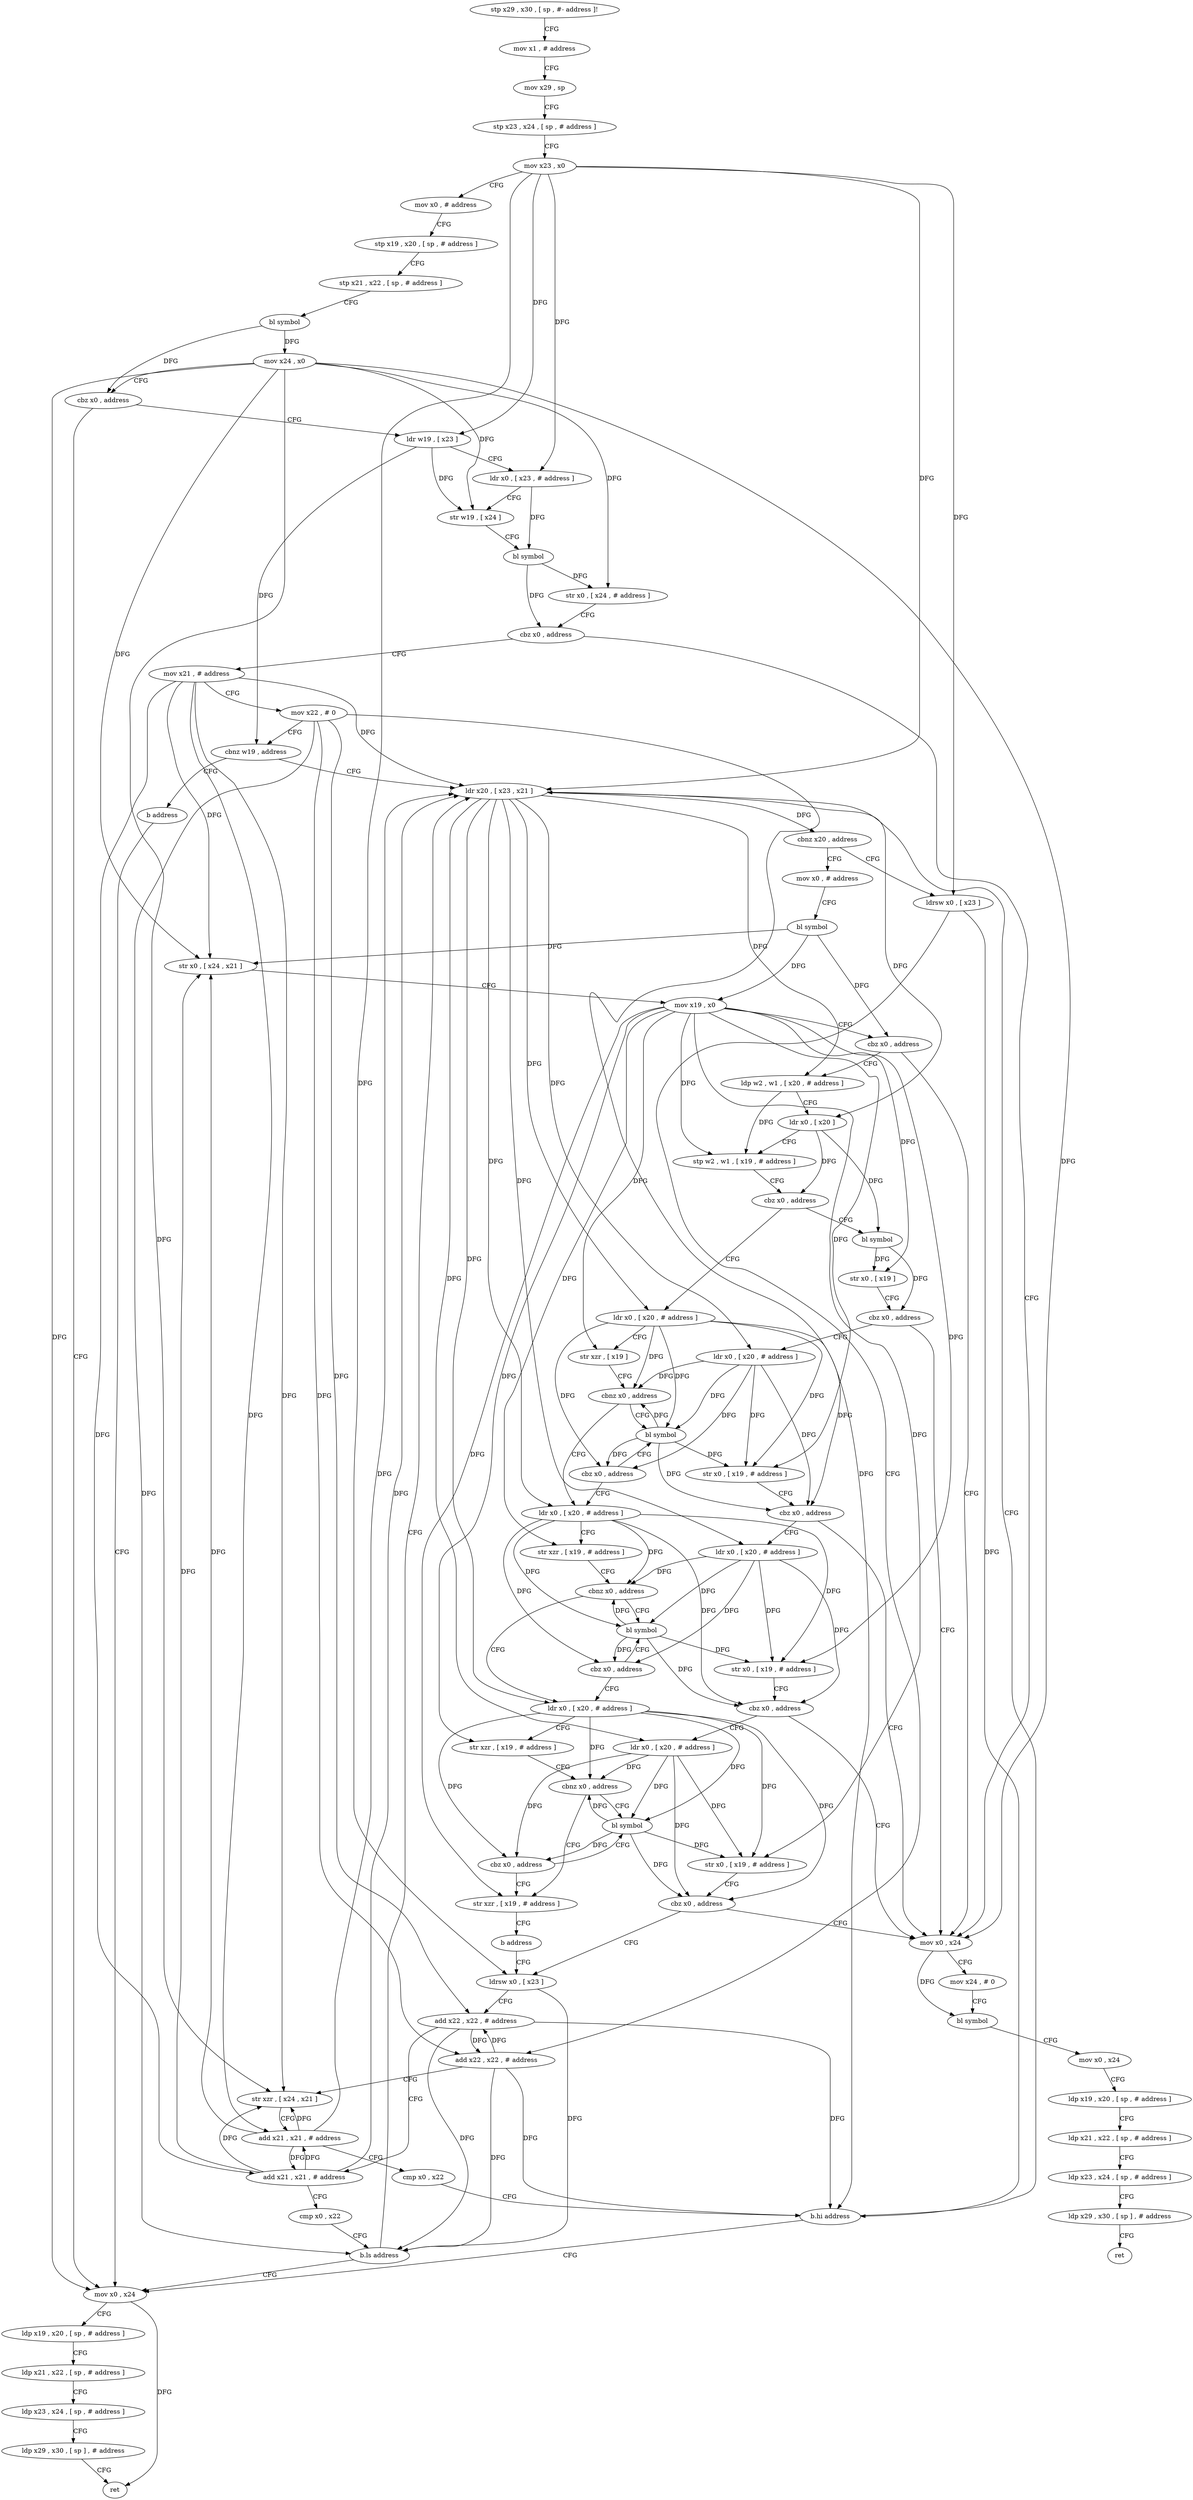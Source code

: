 digraph "func" {
"139000" [label = "stp x29 , x30 , [ sp , #- address ]!" ]
"139004" [label = "mov x1 , # address" ]
"139008" [label = "mov x29 , sp" ]
"139012" [label = "stp x23 , x24 , [ sp , # address ]" ]
"139016" [label = "mov x23 , x0" ]
"139020" [label = "mov x0 , # address" ]
"139024" [label = "stp x19 , x20 , [ sp , # address ]" ]
"139028" [label = "stp x21 , x22 , [ sp , # address ]" ]
"139032" [label = "bl symbol" ]
"139036" [label = "mov x24 , x0" ]
"139040" [label = "cbz x0 , address" ]
"139248" [label = "mov x0 , x24" ]
"139044" [label = "ldr w19 , [ x23 ]" ]
"139252" [label = "ldp x19 , x20 , [ sp , # address ]" ]
"139256" [label = "ldp x21 , x22 , [ sp , # address ]" ]
"139260" [label = "ldp x23 , x24 , [ sp , # address ]" ]
"139264" [label = "ldp x29 , x30 , [ sp ] , # address" ]
"139268" [label = "ret" ]
"139048" [label = "ldr x0 , [ x23 , # address ]" ]
"139052" [label = "str w19 , [ x24 ]" ]
"139056" [label = "bl symbol" ]
"139060" [label = "str x0 , [ x24 , # address ]" ]
"139064" [label = "cbz x0 , address" ]
"139320" [label = "mov x0 , x24" ]
"139068" [label = "mov x21 , # address" ]
"139324" [label = "mov x24 , # 0" ]
"139328" [label = "bl symbol" ]
"139332" [label = "mov x0 , x24" ]
"139336" [label = "ldp x19 , x20 , [ sp , # address ]" ]
"139340" [label = "ldp x21 , x22 , [ sp , # address ]" ]
"139344" [label = "ldp x23 , x24 , [ sp , # address ]" ]
"139348" [label = "ldp x29 , x30 , [ sp ] , # address" ]
"139352" [label = "ret" ]
"139072" [label = "mov x22 , # 0" ]
"139076" [label = "cbnz w19 , address" ]
"139216" [label = "ldr x20 , [ x23 , x21 ]" ]
"139080" [label = "b address" ]
"139220" [label = "cbnz x20 , address" ]
"139088" [label = "mov x0 , # address" ]
"139224" [label = "ldrsw x0 , [ x23 ]" ]
"139092" [label = "bl symbol" ]
"139096" [label = "str x0 , [ x24 , x21 ]" ]
"139100" [label = "mov x19 , x0" ]
"139104" [label = "cbz x0 , address" ]
"139108" [label = "ldp w2 , w1 , [ x20 , # address ]" ]
"139228" [label = "add x22 , x22 , # address" ]
"139232" [label = "str xzr , [ x24 , x21 ]" ]
"139236" [label = "add x21 , x21 , # address" ]
"139240" [label = "cmp x0 , x22" ]
"139244" [label = "b.hi address" ]
"139112" [label = "ldr x0 , [ x20 ]" ]
"139116" [label = "stp w2 , w1 , [ x19 , # address ]" ]
"139120" [label = "cbz x0 , address" ]
"139272" [label = "ldr x0 , [ x20 , # address ]" ]
"139124" [label = "bl symbol" ]
"139276" [label = "str xzr , [ x19 ]" ]
"139280" [label = "cbnz x0 , address" ]
"139144" [label = "bl symbol" ]
"139284" [label = "ldr x0 , [ x20 , # address ]" ]
"139128" [label = "str x0 , [ x19 ]" ]
"139132" [label = "cbz x0 , address" ]
"139136" [label = "ldr x0 , [ x20 , # address ]" ]
"139148" [label = "str x0 , [ x19 , # address ]" ]
"139152" [label = "cbz x0 , address" ]
"139156" [label = "ldr x0 , [ x20 , # address ]" ]
"139288" [label = "str xzr , [ x19 , # address ]" ]
"139292" [label = "cbnz x0 , address" ]
"139164" [label = "bl symbol" ]
"139296" [label = "ldr x0 , [ x20 , # address ]" ]
"139140" [label = "cbz x0 , address" ]
"139160" [label = "cbz x0 , address" ]
"139168" [label = "str x0 , [ x19 , # address ]" ]
"139172" [label = "cbz x0 , address" ]
"139176" [label = "ldr x0 , [ x20 , # address ]" ]
"139300" [label = "str xzr , [ x19 , # address ]" ]
"139304" [label = "cbnz x0 , address" ]
"139184" [label = "bl symbol" ]
"139308" [label = "str xzr , [ x19 , # address ]" ]
"139180" [label = "cbz x0 , address" ]
"139188" [label = "str x0 , [ x19 , # address ]" ]
"139192" [label = "cbz x0 , address" ]
"139196" [label = "ldrsw x0 , [ x23 ]" ]
"139312" [label = "b address" ]
"139200" [label = "add x22 , x22 , # address" ]
"139204" [label = "add x21 , x21 , # address" ]
"139208" [label = "cmp x0 , x22" ]
"139212" [label = "b.ls address" ]
"139000" -> "139004" [ label = "CFG" ]
"139004" -> "139008" [ label = "CFG" ]
"139008" -> "139012" [ label = "CFG" ]
"139012" -> "139016" [ label = "CFG" ]
"139016" -> "139020" [ label = "CFG" ]
"139016" -> "139044" [ label = "DFG" ]
"139016" -> "139048" [ label = "DFG" ]
"139016" -> "139216" [ label = "DFG" ]
"139016" -> "139224" [ label = "DFG" ]
"139016" -> "139196" [ label = "DFG" ]
"139020" -> "139024" [ label = "CFG" ]
"139024" -> "139028" [ label = "CFG" ]
"139028" -> "139032" [ label = "CFG" ]
"139032" -> "139036" [ label = "DFG" ]
"139032" -> "139040" [ label = "DFG" ]
"139036" -> "139040" [ label = "CFG" ]
"139036" -> "139248" [ label = "DFG" ]
"139036" -> "139052" [ label = "DFG" ]
"139036" -> "139060" [ label = "DFG" ]
"139036" -> "139320" [ label = "DFG" ]
"139036" -> "139096" [ label = "DFG" ]
"139036" -> "139232" [ label = "DFG" ]
"139040" -> "139248" [ label = "CFG" ]
"139040" -> "139044" [ label = "CFG" ]
"139248" -> "139252" [ label = "CFG" ]
"139248" -> "139268" [ label = "DFG" ]
"139044" -> "139048" [ label = "CFG" ]
"139044" -> "139052" [ label = "DFG" ]
"139044" -> "139076" [ label = "DFG" ]
"139252" -> "139256" [ label = "CFG" ]
"139256" -> "139260" [ label = "CFG" ]
"139260" -> "139264" [ label = "CFG" ]
"139264" -> "139268" [ label = "CFG" ]
"139048" -> "139052" [ label = "CFG" ]
"139048" -> "139056" [ label = "DFG" ]
"139052" -> "139056" [ label = "CFG" ]
"139056" -> "139060" [ label = "DFG" ]
"139056" -> "139064" [ label = "DFG" ]
"139060" -> "139064" [ label = "CFG" ]
"139064" -> "139320" [ label = "CFG" ]
"139064" -> "139068" [ label = "CFG" ]
"139320" -> "139324" [ label = "CFG" ]
"139320" -> "139328" [ label = "DFG" ]
"139068" -> "139072" [ label = "CFG" ]
"139068" -> "139216" [ label = "DFG" ]
"139068" -> "139096" [ label = "DFG" ]
"139068" -> "139232" [ label = "DFG" ]
"139068" -> "139236" [ label = "DFG" ]
"139068" -> "139204" [ label = "DFG" ]
"139324" -> "139328" [ label = "CFG" ]
"139328" -> "139332" [ label = "CFG" ]
"139332" -> "139336" [ label = "CFG" ]
"139336" -> "139340" [ label = "CFG" ]
"139340" -> "139344" [ label = "CFG" ]
"139344" -> "139348" [ label = "CFG" ]
"139348" -> "139352" [ label = "CFG" ]
"139072" -> "139076" [ label = "CFG" ]
"139072" -> "139228" [ label = "DFG" ]
"139072" -> "139244" [ label = "DFG" ]
"139072" -> "139200" [ label = "DFG" ]
"139072" -> "139212" [ label = "DFG" ]
"139076" -> "139216" [ label = "CFG" ]
"139076" -> "139080" [ label = "CFG" ]
"139216" -> "139220" [ label = "DFG" ]
"139216" -> "139108" [ label = "DFG" ]
"139216" -> "139112" [ label = "DFG" ]
"139216" -> "139272" [ label = "DFG" ]
"139216" -> "139284" [ label = "DFG" ]
"139216" -> "139136" [ label = "DFG" ]
"139216" -> "139156" [ label = "DFG" ]
"139216" -> "139296" [ label = "DFG" ]
"139216" -> "139176" [ label = "DFG" ]
"139080" -> "139248" [ label = "CFG" ]
"139220" -> "139088" [ label = "CFG" ]
"139220" -> "139224" [ label = "CFG" ]
"139088" -> "139092" [ label = "CFG" ]
"139224" -> "139228" [ label = "CFG" ]
"139224" -> "139244" [ label = "DFG" ]
"139092" -> "139096" [ label = "DFG" ]
"139092" -> "139100" [ label = "DFG" ]
"139092" -> "139104" [ label = "DFG" ]
"139096" -> "139100" [ label = "CFG" ]
"139100" -> "139104" [ label = "CFG" ]
"139100" -> "139116" [ label = "DFG" ]
"139100" -> "139276" [ label = "DFG" ]
"139100" -> "139128" [ label = "DFG" ]
"139100" -> "139148" [ label = "DFG" ]
"139100" -> "139288" [ label = "DFG" ]
"139100" -> "139168" [ label = "DFG" ]
"139100" -> "139300" [ label = "DFG" ]
"139100" -> "139188" [ label = "DFG" ]
"139100" -> "139308" [ label = "DFG" ]
"139104" -> "139320" [ label = "CFG" ]
"139104" -> "139108" [ label = "CFG" ]
"139108" -> "139112" [ label = "CFG" ]
"139108" -> "139116" [ label = "DFG" ]
"139228" -> "139232" [ label = "CFG" ]
"139228" -> "139244" [ label = "DFG" ]
"139228" -> "139200" [ label = "DFG" ]
"139228" -> "139212" [ label = "DFG" ]
"139232" -> "139236" [ label = "CFG" ]
"139236" -> "139240" [ label = "CFG" ]
"139236" -> "139216" [ label = "DFG" ]
"139236" -> "139232" [ label = "DFG" ]
"139236" -> "139096" [ label = "DFG" ]
"139236" -> "139204" [ label = "DFG" ]
"139240" -> "139244" [ label = "CFG" ]
"139244" -> "139216" [ label = "CFG" ]
"139244" -> "139248" [ label = "CFG" ]
"139112" -> "139116" [ label = "CFG" ]
"139112" -> "139120" [ label = "DFG" ]
"139112" -> "139124" [ label = "DFG" ]
"139116" -> "139120" [ label = "CFG" ]
"139120" -> "139272" [ label = "CFG" ]
"139120" -> "139124" [ label = "CFG" ]
"139272" -> "139276" [ label = "CFG" ]
"139272" -> "139280" [ label = "DFG" ]
"139272" -> "139144" [ label = "DFG" ]
"139272" -> "139148" [ label = "DFG" ]
"139272" -> "139152" [ label = "DFG" ]
"139272" -> "139140" [ label = "DFG" ]
"139124" -> "139128" [ label = "DFG" ]
"139124" -> "139132" [ label = "DFG" ]
"139276" -> "139280" [ label = "CFG" ]
"139280" -> "139144" [ label = "CFG" ]
"139280" -> "139284" [ label = "CFG" ]
"139144" -> "139148" [ label = "DFG" ]
"139144" -> "139280" [ label = "DFG" ]
"139144" -> "139152" [ label = "DFG" ]
"139144" -> "139140" [ label = "DFG" ]
"139284" -> "139288" [ label = "CFG" ]
"139284" -> "139292" [ label = "DFG" ]
"139284" -> "139160" [ label = "DFG" ]
"139284" -> "139164" [ label = "DFG" ]
"139284" -> "139168" [ label = "DFG" ]
"139284" -> "139172" [ label = "DFG" ]
"139128" -> "139132" [ label = "CFG" ]
"139132" -> "139320" [ label = "CFG" ]
"139132" -> "139136" [ label = "CFG" ]
"139136" -> "139140" [ label = "DFG" ]
"139136" -> "139280" [ label = "DFG" ]
"139136" -> "139144" [ label = "DFG" ]
"139136" -> "139148" [ label = "DFG" ]
"139136" -> "139152" [ label = "DFG" ]
"139148" -> "139152" [ label = "CFG" ]
"139152" -> "139320" [ label = "CFG" ]
"139152" -> "139156" [ label = "CFG" ]
"139156" -> "139160" [ label = "DFG" ]
"139156" -> "139292" [ label = "DFG" ]
"139156" -> "139164" [ label = "DFG" ]
"139156" -> "139168" [ label = "DFG" ]
"139156" -> "139172" [ label = "DFG" ]
"139288" -> "139292" [ label = "CFG" ]
"139292" -> "139164" [ label = "CFG" ]
"139292" -> "139296" [ label = "CFG" ]
"139164" -> "139168" [ label = "DFG" ]
"139164" -> "139292" [ label = "DFG" ]
"139164" -> "139160" [ label = "DFG" ]
"139164" -> "139172" [ label = "DFG" ]
"139296" -> "139300" [ label = "CFG" ]
"139296" -> "139304" [ label = "DFG" ]
"139296" -> "139180" [ label = "DFG" ]
"139296" -> "139184" [ label = "DFG" ]
"139296" -> "139188" [ label = "DFG" ]
"139296" -> "139192" [ label = "DFG" ]
"139140" -> "139284" [ label = "CFG" ]
"139140" -> "139144" [ label = "CFG" ]
"139160" -> "139296" [ label = "CFG" ]
"139160" -> "139164" [ label = "CFG" ]
"139168" -> "139172" [ label = "CFG" ]
"139172" -> "139320" [ label = "CFG" ]
"139172" -> "139176" [ label = "CFG" ]
"139176" -> "139180" [ label = "DFG" ]
"139176" -> "139304" [ label = "DFG" ]
"139176" -> "139184" [ label = "DFG" ]
"139176" -> "139188" [ label = "DFG" ]
"139176" -> "139192" [ label = "DFG" ]
"139300" -> "139304" [ label = "CFG" ]
"139304" -> "139184" [ label = "CFG" ]
"139304" -> "139308" [ label = "CFG" ]
"139184" -> "139188" [ label = "DFG" ]
"139184" -> "139304" [ label = "DFG" ]
"139184" -> "139180" [ label = "DFG" ]
"139184" -> "139192" [ label = "DFG" ]
"139308" -> "139312" [ label = "CFG" ]
"139180" -> "139308" [ label = "CFG" ]
"139180" -> "139184" [ label = "CFG" ]
"139188" -> "139192" [ label = "CFG" ]
"139192" -> "139320" [ label = "CFG" ]
"139192" -> "139196" [ label = "CFG" ]
"139196" -> "139200" [ label = "CFG" ]
"139196" -> "139212" [ label = "DFG" ]
"139312" -> "139196" [ label = "CFG" ]
"139200" -> "139204" [ label = "CFG" ]
"139200" -> "139228" [ label = "DFG" ]
"139200" -> "139244" [ label = "DFG" ]
"139200" -> "139212" [ label = "DFG" ]
"139204" -> "139208" [ label = "CFG" ]
"139204" -> "139216" [ label = "DFG" ]
"139204" -> "139232" [ label = "DFG" ]
"139204" -> "139236" [ label = "DFG" ]
"139204" -> "139096" [ label = "DFG" ]
"139208" -> "139212" [ label = "CFG" ]
"139212" -> "139248" [ label = "CFG" ]
"139212" -> "139216" [ label = "CFG" ]
}
